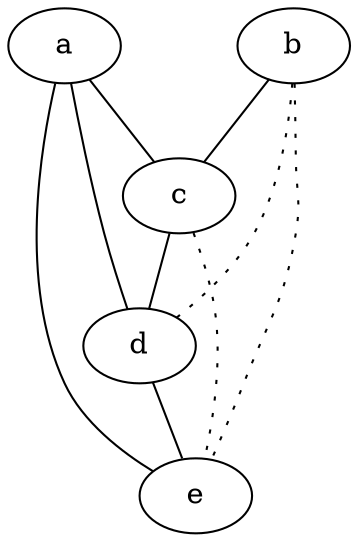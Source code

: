 graph {
a -- c;
a -- d;
a -- e;
b -- c;
b -- d [style=dotted];
b -- e [style=dotted];
c -- d;
c -- e [style=dotted];
d -- e;
}
